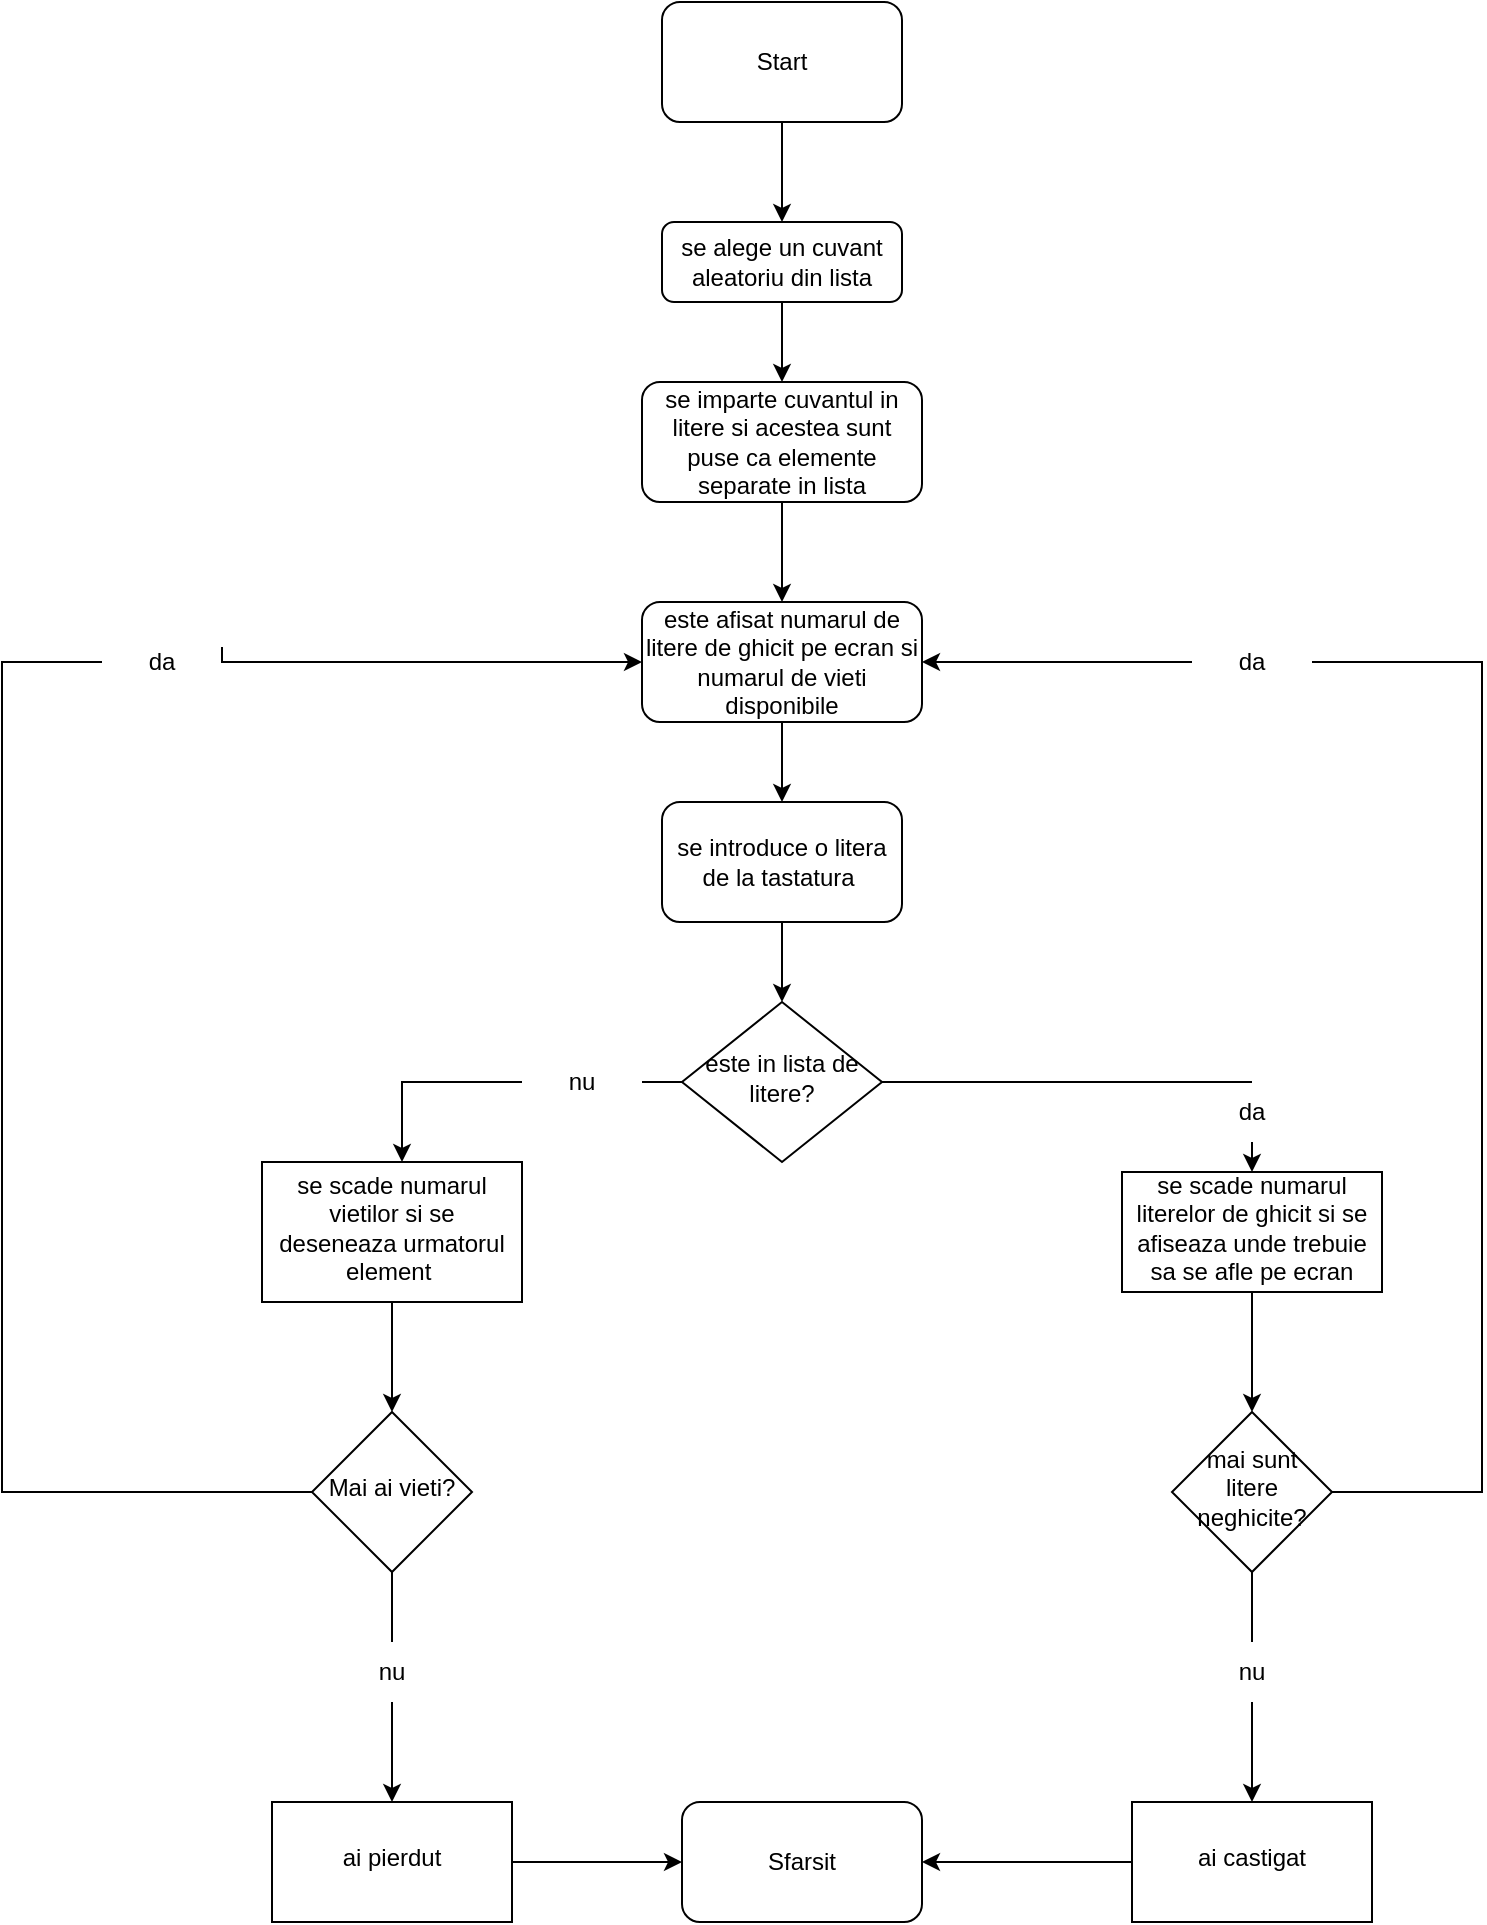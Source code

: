 <mxfile version="20.8.5" type="github">
  <diagram id="C5RBs43oDa-KdzZeNtuy" name="Page-1">
    <mxGraphModel dx="2514" dy="2113" grid="1" gridSize="10" guides="1" tooltips="1" connect="1" arrows="1" fold="1" page="1" pageScale="1" pageWidth="827" pageHeight="1169" math="0" shadow="0">
      <root>
        <mxCell id="WIyWlLk6GJQsqaUBKTNV-0" />
        <mxCell id="WIyWlLk6GJQsqaUBKTNV-1" parent="WIyWlLk6GJQsqaUBKTNV-0" />
        <mxCell id="ASdXPYL3L9GyblWGiS_Q-5" value="" style="edgeStyle=orthogonalEdgeStyle;rounded=0;orthogonalLoop=1;jettySize=auto;html=1;" edge="1" parent="WIyWlLk6GJQsqaUBKTNV-1" source="WIyWlLk6GJQsqaUBKTNV-3" target="ASdXPYL3L9GyblWGiS_Q-0">
          <mxGeometry relative="1" as="geometry" />
        </mxCell>
        <mxCell id="WIyWlLk6GJQsqaUBKTNV-3" value="se alege un cuvant aleatoriu din lista" style="rounded=1;whiteSpace=wrap;html=1;fontSize=12;glass=0;strokeWidth=1;shadow=0;" parent="WIyWlLk6GJQsqaUBKTNV-1" vertex="1">
          <mxGeometry x="160" y="20" width="120" height="40" as="geometry" />
        </mxCell>
        <mxCell id="ASdXPYL3L9GyblWGiS_Q-28" value="" style="edgeStyle=orthogonalEdgeStyle;rounded=0;orthogonalLoop=1;jettySize=auto;html=1;startArrow=none;" edge="1" parent="WIyWlLk6GJQsqaUBKTNV-1" source="ASdXPYL3L9GyblWGiS_Q-29" target="ASdXPYL3L9GyblWGiS_Q-27">
          <mxGeometry relative="1" as="geometry">
            <Array as="points">
              <mxPoint x="30" y="450" />
            </Array>
          </mxGeometry>
        </mxCell>
        <mxCell id="ASdXPYL3L9GyblWGiS_Q-74" style="edgeStyle=orthogonalEdgeStyle;rounded=0;orthogonalLoop=1;jettySize=auto;html=1;entryX=0.5;entryY=0;entryDx=0;entryDy=0;startArrow=none;" edge="1" parent="WIyWlLk6GJQsqaUBKTNV-1" source="ASdXPYL3L9GyblWGiS_Q-67" target="ASdXPYL3L9GyblWGiS_Q-9">
          <mxGeometry relative="1" as="geometry">
            <Array as="points">
              <mxPoint x="455" y="450" />
            </Array>
          </mxGeometry>
        </mxCell>
        <mxCell id="WIyWlLk6GJQsqaUBKTNV-6" value="este in lista de litere?" style="rhombus;whiteSpace=wrap;html=1;shadow=0;fontFamily=Helvetica;fontSize=12;align=center;strokeWidth=1;spacing=6;spacingTop=-4;" parent="WIyWlLk6GJQsqaUBKTNV-1" vertex="1">
          <mxGeometry x="170" y="410" width="100" height="80" as="geometry" />
        </mxCell>
        <mxCell id="ASdXPYL3L9GyblWGiS_Q-6" value="" style="edgeStyle=orthogonalEdgeStyle;rounded=0;orthogonalLoop=1;jettySize=auto;html=1;" edge="1" parent="WIyWlLk6GJQsqaUBKTNV-1" source="ASdXPYL3L9GyblWGiS_Q-0" target="ASdXPYL3L9GyblWGiS_Q-3">
          <mxGeometry relative="1" as="geometry" />
        </mxCell>
        <mxCell id="ASdXPYL3L9GyblWGiS_Q-0" value="se imparte cuvantul in litere si acestea sunt puse ca elemente separate in lista" style="rounded=1;whiteSpace=wrap;html=1;fontSize=12;glass=0;strokeWidth=1;shadow=0;" vertex="1" parent="WIyWlLk6GJQsqaUBKTNV-1">
          <mxGeometry x="150" y="100" width="140" height="60" as="geometry" />
        </mxCell>
        <mxCell id="ASdXPYL3L9GyblWGiS_Q-13" value="" style="edgeStyle=orthogonalEdgeStyle;rounded=0;orthogonalLoop=1;jettySize=auto;html=1;" edge="1" parent="WIyWlLk6GJQsqaUBKTNV-1" source="ASdXPYL3L9GyblWGiS_Q-3" target="ASdXPYL3L9GyblWGiS_Q-12">
          <mxGeometry relative="1" as="geometry" />
        </mxCell>
        <mxCell id="ASdXPYL3L9GyblWGiS_Q-3" value="este afisat numarul de litere de ghicit pe ecran si numarul de vieti disponibile" style="rounded=1;whiteSpace=wrap;html=1;fontSize=12;glass=0;strokeWidth=1;shadow=0;" vertex="1" parent="WIyWlLk6GJQsqaUBKTNV-1">
          <mxGeometry x="150" y="210" width="140" height="60" as="geometry" />
        </mxCell>
        <mxCell id="ASdXPYL3L9GyblWGiS_Q-92" style="edgeStyle=orthogonalEdgeStyle;rounded=0;orthogonalLoop=1;jettySize=auto;html=1;entryX=0.5;entryY=0;entryDx=0;entryDy=0;" edge="1" parent="WIyWlLk6GJQsqaUBKTNV-1" source="ASdXPYL3L9GyblWGiS_Q-9" target="ASdXPYL3L9GyblWGiS_Q-20">
          <mxGeometry relative="1" as="geometry" />
        </mxCell>
        <mxCell id="ASdXPYL3L9GyblWGiS_Q-9" value="se scade numarul literelor de ghicit si se afiseaza unde trebuie sa se afle pe ecran" style="whiteSpace=wrap;html=1;shadow=0;strokeWidth=1;spacing=6;spacingTop=-4;" vertex="1" parent="WIyWlLk6GJQsqaUBKTNV-1">
          <mxGeometry x="390" y="495" width="130" height="60" as="geometry" />
        </mxCell>
        <mxCell id="ASdXPYL3L9GyblWGiS_Q-14" value="" style="edgeStyle=orthogonalEdgeStyle;rounded=0;orthogonalLoop=1;jettySize=auto;html=1;" edge="1" parent="WIyWlLk6GJQsqaUBKTNV-1" source="ASdXPYL3L9GyblWGiS_Q-12" target="WIyWlLk6GJQsqaUBKTNV-6">
          <mxGeometry relative="1" as="geometry" />
        </mxCell>
        <mxCell id="ASdXPYL3L9GyblWGiS_Q-12" value="se introduce o litera de la tastatura&amp;nbsp;" style="whiteSpace=wrap;html=1;rounded=1;glass=0;strokeWidth=1;shadow=0;" vertex="1" parent="WIyWlLk6GJQsqaUBKTNV-1">
          <mxGeometry x="160" y="310" width="120" height="60" as="geometry" />
        </mxCell>
        <mxCell id="ASdXPYL3L9GyblWGiS_Q-99" value="" style="edgeStyle=orthogonalEdgeStyle;rounded=0;orthogonalLoop=1;jettySize=auto;html=1;startArrow=none;" edge="1" parent="WIyWlLk6GJQsqaUBKTNV-1" source="ASdXPYL3L9GyblWGiS_Q-109" target="ASdXPYL3L9GyblWGiS_Q-98">
          <mxGeometry relative="1" as="geometry" />
        </mxCell>
        <mxCell id="ASdXPYL3L9GyblWGiS_Q-20" value="mai sunt litere neghicite?" style="rhombus;whiteSpace=wrap;html=1;shadow=0;strokeWidth=1;spacing=6;spacingTop=-4;" vertex="1" parent="WIyWlLk6GJQsqaUBKTNV-1">
          <mxGeometry x="415" y="615" width="80" height="80" as="geometry" />
        </mxCell>
        <mxCell id="ASdXPYL3L9GyblWGiS_Q-83" style="edgeStyle=orthogonalEdgeStyle;rounded=0;orthogonalLoop=1;jettySize=auto;html=1;entryX=0.5;entryY=0;entryDx=0;entryDy=0;" edge="1" parent="WIyWlLk6GJQsqaUBKTNV-1" source="ASdXPYL3L9GyblWGiS_Q-27" target="ASdXPYL3L9GyblWGiS_Q-81">
          <mxGeometry relative="1" as="geometry" />
        </mxCell>
        <mxCell id="ASdXPYL3L9GyblWGiS_Q-27" value="se scade numarul vietilor si se deseneaza urmatorul element&amp;nbsp;" style="whiteSpace=wrap;html=1;shadow=0;strokeWidth=1;spacing=6;spacingTop=-4;" vertex="1" parent="WIyWlLk6GJQsqaUBKTNV-1">
          <mxGeometry x="-40" y="490" width="130" height="70" as="geometry" />
        </mxCell>
        <mxCell id="ASdXPYL3L9GyblWGiS_Q-70" style="edgeStyle=orthogonalEdgeStyle;rounded=0;orthogonalLoop=1;jettySize=auto;html=1;entryX=1;entryY=0.5;entryDx=0;entryDy=0;startArrow=none;" edge="1" parent="WIyWlLk6GJQsqaUBKTNV-1" source="ASdXPYL3L9GyblWGiS_Q-72" target="ASdXPYL3L9GyblWGiS_Q-3">
          <mxGeometry relative="1" as="geometry">
            <Array as="points" />
          </mxGeometry>
        </mxCell>
        <mxCell id="ASdXPYL3L9GyblWGiS_Q-112" style="edgeStyle=orthogonalEdgeStyle;rounded=0;orthogonalLoop=1;jettySize=auto;html=1;entryX=0;entryY=0.5;entryDx=0;entryDy=0;" edge="1" parent="WIyWlLk6GJQsqaUBKTNV-1" source="ASdXPYL3L9GyblWGiS_Q-59" target="ASdXPYL3L9GyblWGiS_Q-111">
          <mxGeometry relative="1" as="geometry" />
        </mxCell>
        <mxCell id="ASdXPYL3L9GyblWGiS_Q-59" value="ai pierdut" style="whiteSpace=wrap;html=1;shadow=0;strokeWidth=1;spacing=6;spacingTop=-4;" vertex="1" parent="WIyWlLk6GJQsqaUBKTNV-1">
          <mxGeometry x="-35" y="810" width="120" height="60" as="geometry" />
        </mxCell>
        <mxCell id="ASdXPYL3L9GyblWGiS_Q-65" value="" style="edgeStyle=orthogonalEdgeStyle;rounded=0;orthogonalLoop=1;jettySize=auto;html=1;endArrow=none;" edge="1" parent="WIyWlLk6GJQsqaUBKTNV-1" source="WIyWlLk6GJQsqaUBKTNV-6" target="ASdXPYL3L9GyblWGiS_Q-29">
          <mxGeometry relative="1" as="geometry">
            <mxPoint x="170" y="450" as="sourcePoint" />
            <mxPoint x="30" y="490" as="targetPoint" />
            <Array as="points" />
          </mxGeometry>
        </mxCell>
        <mxCell id="ASdXPYL3L9GyblWGiS_Q-29" value="nu" style="text;html=1;strokeColor=none;fillColor=none;align=center;verticalAlign=middle;whiteSpace=wrap;rounded=0;" vertex="1" parent="WIyWlLk6GJQsqaUBKTNV-1">
          <mxGeometry x="90" y="435" width="60" height="30" as="geometry" />
        </mxCell>
        <mxCell id="ASdXPYL3L9GyblWGiS_Q-73" value="" style="edgeStyle=orthogonalEdgeStyle;rounded=0;orthogonalLoop=1;jettySize=auto;html=1;entryX=1;entryY=0.5;entryDx=0;entryDy=0;endArrow=none;" edge="1" parent="WIyWlLk6GJQsqaUBKTNV-1" target="ASdXPYL3L9GyblWGiS_Q-72">
          <mxGeometry relative="1" as="geometry">
            <mxPoint x="570" y="590" as="sourcePoint" />
            <mxPoint x="290" y="240" as="targetPoint" />
            <Array as="points">
              <mxPoint x="570" y="240" />
            </Array>
          </mxGeometry>
        </mxCell>
        <mxCell id="ASdXPYL3L9GyblWGiS_Q-72" value="da" style="text;html=1;strokeColor=none;fillColor=none;align=center;verticalAlign=middle;whiteSpace=wrap;rounded=0;" vertex="1" parent="WIyWlLk6GJQsqaUBKTNV-1">
          <mxGeometry x="425" y="225" width="60" height="30" as="geometry" />
        </mxCell>
        <mxCell id="ASdXPYL3L9GyblWGiS_Q-75" value="" style="edgeStyle=orthogonalEdgeStyle;rounded=0;orthogonalLoop=1;jettySize=auto;html=1;entryX=0.5;entryY=0;entryDx=0;entryDy=0;endArrow=none;" edge="1" parent="WIyWlLk6GJQsqaUBKTNV-1" source="WIyWlLk6GJQsqaUBKTNV-6" target="ASdXPYL3L9GyblWGiS_Q-67">
          <mxGeometry relative="1" as="geometry">
            <mxPoint x="270" y="450" as="sourcePoint" />
            <mxPoint x="455" y="495" as="targetPoint" />
            <Array as="points">
              <mxPoint x="455" y="450" />
            </Array>
          </mxGeometry>
        </mxCell>
        <mxCell id="ASdXPYL3L9GyblWGiS_Q-67" value="da" style="text;html=1;strokeColor=none;fillColor=none;align=center;verticalAlign=middle;whiteSpace=wrap;rounded=0;" vertex="1" parent="WIyWlLk6GJQsqaUBKTNV-1">
          <mxGeometry x="425" y="450" width="60" height="30" as="geometry" />
        </mxCell>
        <mxCell id="ASdXPYL3L9GyblWGiS_Q-96" style="edgeStyle=orthogonalEdgeStyle;rounded=0;orthogonalLoop=1;jettySize=auto;html=1;startArrow=none;" edge="1" parent="WIyWlLk6GJQsqaUBKTNV-1" source="ASdXPYL3L9GyblWGiS_Q-62" target="ASdXPYL3L9GyblWGiS_Q-59">
          <mxGeometry relative="1" as="geometry" />
        </mxCell>
        <mxCell id="ASdXPYL3L9GyblWGiS_Q-102" style="edgeStyle=orthogonalEdgeStyle;rounded=0;orthogonalLoop=1;jettySize=auto;html=1;entryX=0;entryY=0.5;entryDx=0;entryDy=0;startArrow=none;exitX=1;exitY=0.25;exitDx=0;exitDy=0;" edge="1" parent="WIyWlLk6GJQsqaUBKTNV-1" source="ASdXPYL3L9GyblWGiS_Q-103" target="ASdXPYL3L9GyblWGiS_Q-3">
          <mxGeometry relative="1" as="geometry">
            <mxPoint x="-120" y="250" as="targetPoint" />
            <mxPoint x="-60" y="230" as="sourcePoint" />
            <Array as="points">
              <mxPoint x="-60" y="240" />
            </Array>
          </mxGeometry>
        </mxCell>
        <mxCell id="ASdXPYL3L9GyblWGiS_Q-81" value="Mai ai vieti?" style="rhombus;whiteSpace=wrap;html=1;shadow=0;strokeWidth=1;spacing=6;spacingTop=-4;" vertex="1" parent="WIyWlLk6GJQsqaUBKTNV-1">
          <mxGeometry x="-15" y="615" width="80" height="80" as="geometry" />
        </mxCell>
        <mxCell id="ASdXPYL3L9GyblWGiS_Q-97" value="" style="edgeStyle=orthogonalEdgeStyle;rounded=0;orthogonalLoop=1;jettySize=auto;html=1;endArrow=none;" edge="1" parent="WIyWlLk6GJQsqaUBKTNV-1" source="ASdXPYL3L9GyblWGiS_Q-81" target="ASdXPYL3L9GyblWGiS_Q-62">
          <mxGeometry relative="1" as="geometry">
            <mxPoint x="25" y="695" as="sourcePoint" />
            <mxPoint x="25" y="760" as="targetPoint" />
          </mxGeometry>
        </mxCell>
        <mxCell id="ASdXPYL3L9GyblWGiS_Q-62" value="nu" style="text;html=1;strokeColor=none;fillColor=none;align=center;verticalAlign=middle;whiteSpace=wrap;rounded=0;" vertex="1" parent="WIyWlLk6GJQsqaUBKTNV-1">
          <mxGeometry x="-5" y="730" width="60" height="30" as="geometry" />
        </mxCell>
        <mxCell id="ASdXPYL3L9GyblWGiS_Q-113" style="edgeStyle=orthogonalEdgeStyle;rounded=0;orthogonalLoop=1;jettySize=auto;html=1;entryX=1;entryY=0.5;entryDx=0;entryDy=0;" edge="1" parent="WIyWlLk6GJQsqaUBKTNV-1" source="ASdXPYL3L9GyblWGiS_Q-98" target="ASdXPYL3L9GyblWGiS_Q-111">
          <mxGeometry relative="1" as="geometry" />
        </mxCell>
        <mxCell id="ASdXPYL3L9GyblWGiS_Q-98" value="ai castigat" style="whiteSpace=wrap;html=1;shadow=0;strokeWidth=1;spacing=6;spacingTop=-4;" vertex="1" parent="WIyWlLk6GJQsqaUBKTNV-1">
          <mxGeometry x="395" y="810" width="120" height="60" as="geometry" />
        </mxCell>
        <mxCell id="ASdXPYL3L9GyblWGiS_Q-100" value="" style="edgeStyle=orthogonalEdgeStyle;rounded=0;orthogonalLoop=1;jettySize=auto;html=1;entryX=1;entryY=0.5;entryDx=0;entryDy=0;endArrow=none;exitX=1;exitY=0.5;exitDx=0;exitDy=0;" edge="1" parent="WIyWlLk6GJQsqaUBKTNV-1" source="ASdXPYL3L9GyblWGiS_Q-20" target="ASdXPYL3L9GyblWGiS_Q-72">
          <mxGeometry relative="1" as="geometry">
            <mxPoint x="570" y="590" as="sourcePoint" />
            <mxPoint x="290" y="240" as="targetPoint" />
            <Array as="points">
              <mxPoint x="570" y="655" />
              <mxPoint x="570" y="240" />
            </Array>
          </mxGeometry>
        </mxCell>
        <mxCell id="ASdXPYL3L9GyblWGiS_Q-106" value="" style="edgeStyle=orthogonalEdgeStyle;rounded=0;orthogonalLoop=1;jettySize=auto;html=1;entryX=0;entryY=0.5;entryDx=0;entryDy=0;endArrow=none;" edge="1" parent="WIyWlLk6GJQsqaUBKTNV-1" source="ASdXPYL3L9GyblWGiS_Q-81" target="ASdXPYL3L9GyblWGiS_Q-103">
          <mxGeometry relative="1" as="geometry">
            <mxPoint x="150" y="240" as="targetPoint" />
            <mxPoint x="-15" y="655" as="sourcePoint" />
            <Array as="points">
              <mxPoint x="-170" y="655" />
              <mxPoint x="-170" y="240" />
            </Array>
          </mxGeometry>
        </mxCell>
        <mxCell id="ASdXPYL3L9GyblWGiS_Q-103" value="da" style="text;html=1;strokeColor=none;fillColor=none;align=center;verticalAlign=middle;whiteSpace=wrap;rounded=0;" vertex="1" parent="WIyWlLk6GJQsqaUBKTNV-1">
          <mxGeometry x="-120" y="225" width="60" height="30" as="geometry" />
        </mxCell>
        <mxCell id="ASdXPYL3L9GyblWGiS_Q-108" style="edgeStyle=orthogonalEdgeStyle;rounded=0;orthogonalLoop=1;jettySize=auto;html=1;entryX=0.5;entryY=0;entryDx=0;entryDy=0;" edge="1" parent="WIyWlLk6GJQsqaUBKTNV-1" source="ASdXPYL3L9GyblWGiS_Q-107" target="WIyWlLk6GJQsqaUBKTNV-3">
          <mxGeometry relative="1" as="geometry" />
        </mxCell>
        <mxCell id="ASdXPYL3L9GyblWGiS_Q-107" value="Start" style="rounded=1;whiteSpace=wrap;html=1;" vertex="1" parent="WIyWlLk6GJQsqaUBKTNV-1">
          <mxGeometry x="160" y="-90" width="120" height="60" as="geometry" />
        </mxCell>
        <mxCell id="ASdXPYL3L9GyblWGiS_Q-110" value="" style="edgeStyle=orthogonalEdgeStyle;rounded=0;orthogonalLoop=1;jettySize=auto;html=1;endArrow=none;" edge="1" parent="WIyWlLk6GJQsqaUBKTNV-1" source="ASdXPYL3L9GyblWGiS_Q-20" target="ASdXPYL3L9GyblWGiS_Q-109">
          <mxGeometry relative="1" as="geometry">
            <mxPoint x="455" y="695.0" as="sourcePoint" />
            <mxPoint x="455" y="785.0" as="targetPoint" />
          </mxGeometry>
        </mxCell>
        <mxCell id="ASdXPYL3L9GyblWGiS_Q-109" value="nu" style="text;html=1;strokeColor=none;fillColor=none;align=center;verticalAlign=middle;whiteSpace=wrap;rounded=0;" vertex="1" parent="WIyWlLk6GJQsqaUBKTNV-1">
          <mxGeometry x="425" y="730" width="60" height="30" as="geometry" />
        </mxCell>
        <mxCell id="ASdXPYL3L9GyblWGiS_Q-111" value="Sfarsit" style="rounded=1;whiteSpace=wrap;html=1;" vertex="1" parent="WIyWlLk6GJQsqaUBKTNV-1">
          <mxGeometry x="170" y="810" width="120" height="60" as="geometry" />
        </mxCell>
      </root>
    </mxGraphModel>
  </diagram>
</mxfile>
